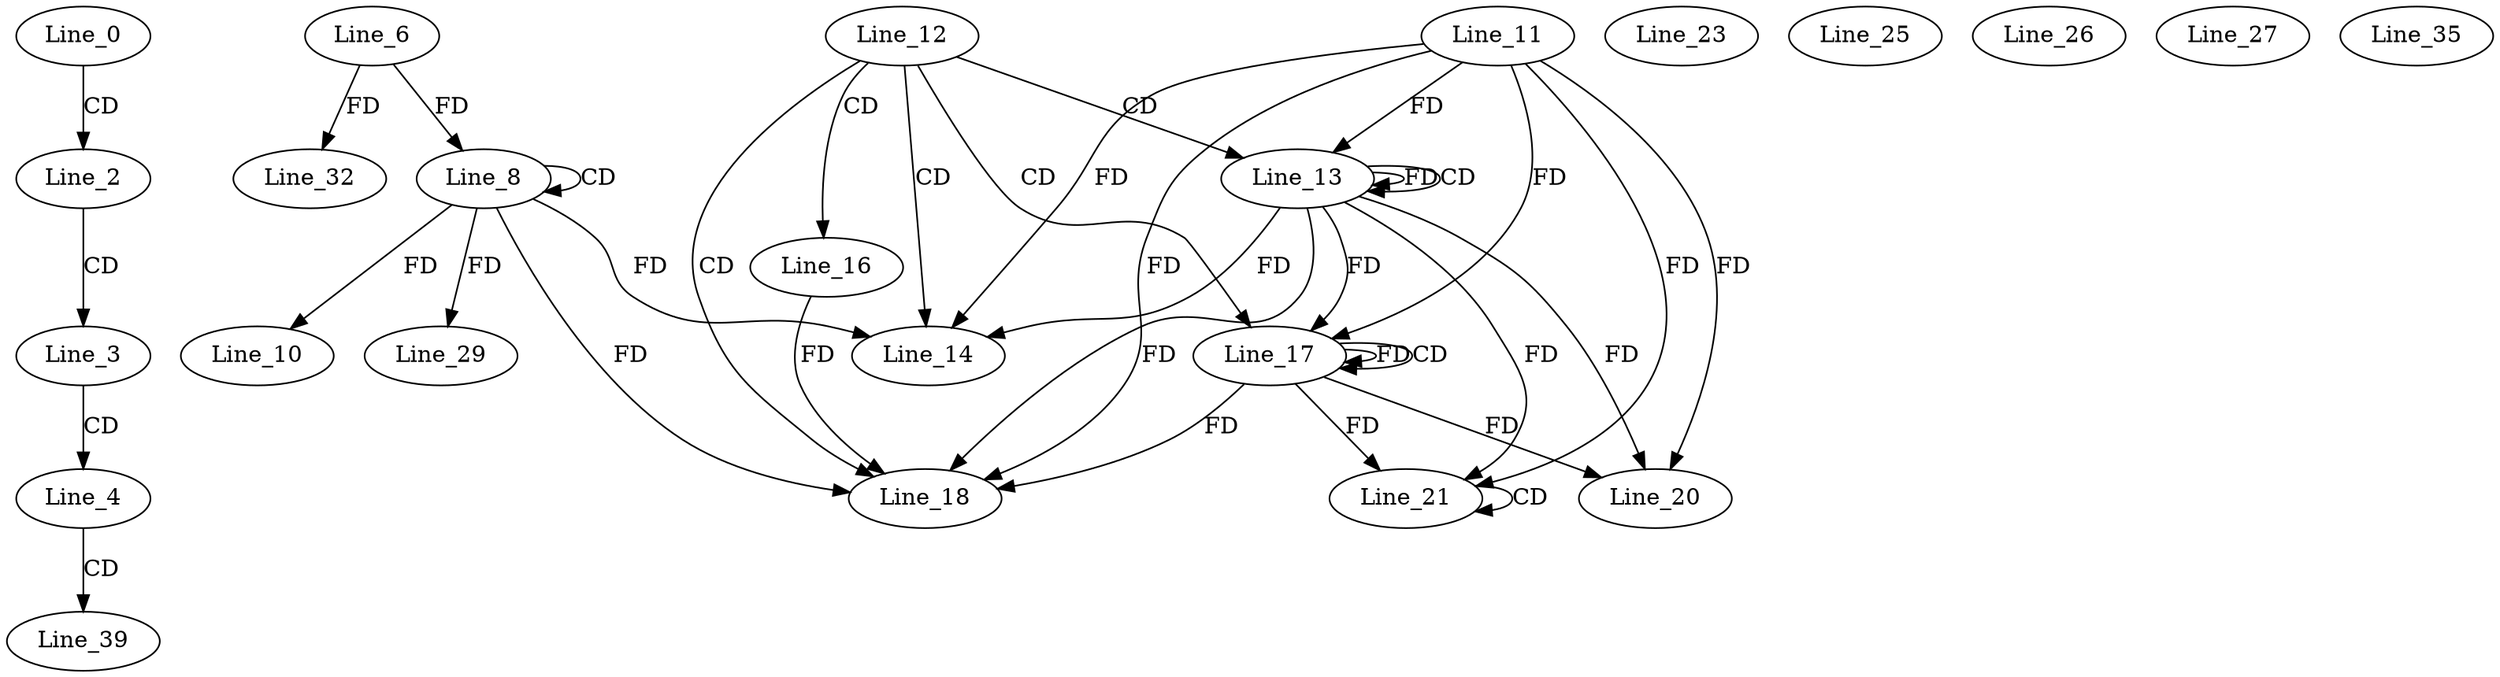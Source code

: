 digraph G {
  Line_0;
  Line_2;
  Line_3;
  Line_4;
  Line_4;
  Line_6;
  Line_8;
  Line_8;
  Line_10;
  Line_11;
  Line_12;
  Line_13;
  Line_13;
  Line_14;
  Line_16;
  Line_17;
  Line_17;
  Line_18;
  Line_20;
  Line_21;
  Line_21;
  Line_21;
  Line_21;
  Line_21;
  Line_23;
  Line_25;
  Line_25;
  Line_26;
  Line_27;
  Line_29;
  Line_32;
  Line_35;
  Line_35;
  Line_39;
  Line_0 -> Line_2 [ label="CD" ];
  Line_2 -> Line_3 [ label="CD" ];
  Line_3 -> Line_4 [ label="CD" ];
  Line_8 -> Line_8 [ label="CD" ];
  Line_6 -> Line_8 [ label="FD" ];
  Line_8 -> Line_10 [ label="FD" ];
  Line_12 -> Line_13 [ label="CD" ];
  Line_11 -> Line_13 [ label="FD" ];
  Line_13 -> Line_13 [ label="FD" ];
  Line_13 -> Line_13 [ label="CD" ];
  Line_12 -> Line_14 [ label="CD" ];
  Line_8 -> Line_14 [ label="FD" ];
  Line_11 -> Line_14 [ label="FD" ];
  Line_13 -> Line_14 [ label="FD" ];
  Line_12 -> Line_16 [ label="CD" ];
  Line_12 -> Line_17 [ label="CD" ];
  Line_11 -> Line_17 [ label="FD" ];
  Line_13 -> Line_17 [ label="FD" ];
  Line_17 -> Line_17 [ label="FD" ];
  Line_17 -> Line_17 [ label="CD" ];
  Line_12 -> Line_18 [ label="CD" ];
  Line_8 -> Line_18 [ label="FD" ];
  Line_11 -> Line_18 [ label="FD" ];
  Line_13 -> Line_18 [ label="FD" ];
  Line_17 -> Line_18 [ label="FD" ];
  Line_16 -> Line_18 [ label="FD" ];
  Line_11 -> Line_20 [ label="FD" ];
  Line_13 -> Line_20 [ label="FD" ];
  Line_17 -> Line_20 [ label="FD" ];
  Line_21 -> Line_21 [ label="CD" ];
  Line_11 -> Line_21 [ label="FD" ];
  Line_13 -> Line_21 [ label="FD" ];
  Line_17 -> Line_21 [ label="FD" ];
  Line_8 -> Line_29 [ label="FD" ];
  Line_6 -> Line_32 [ label="FD" ];
  Line_4 -> Line_39 [ label="CD" ];
}
